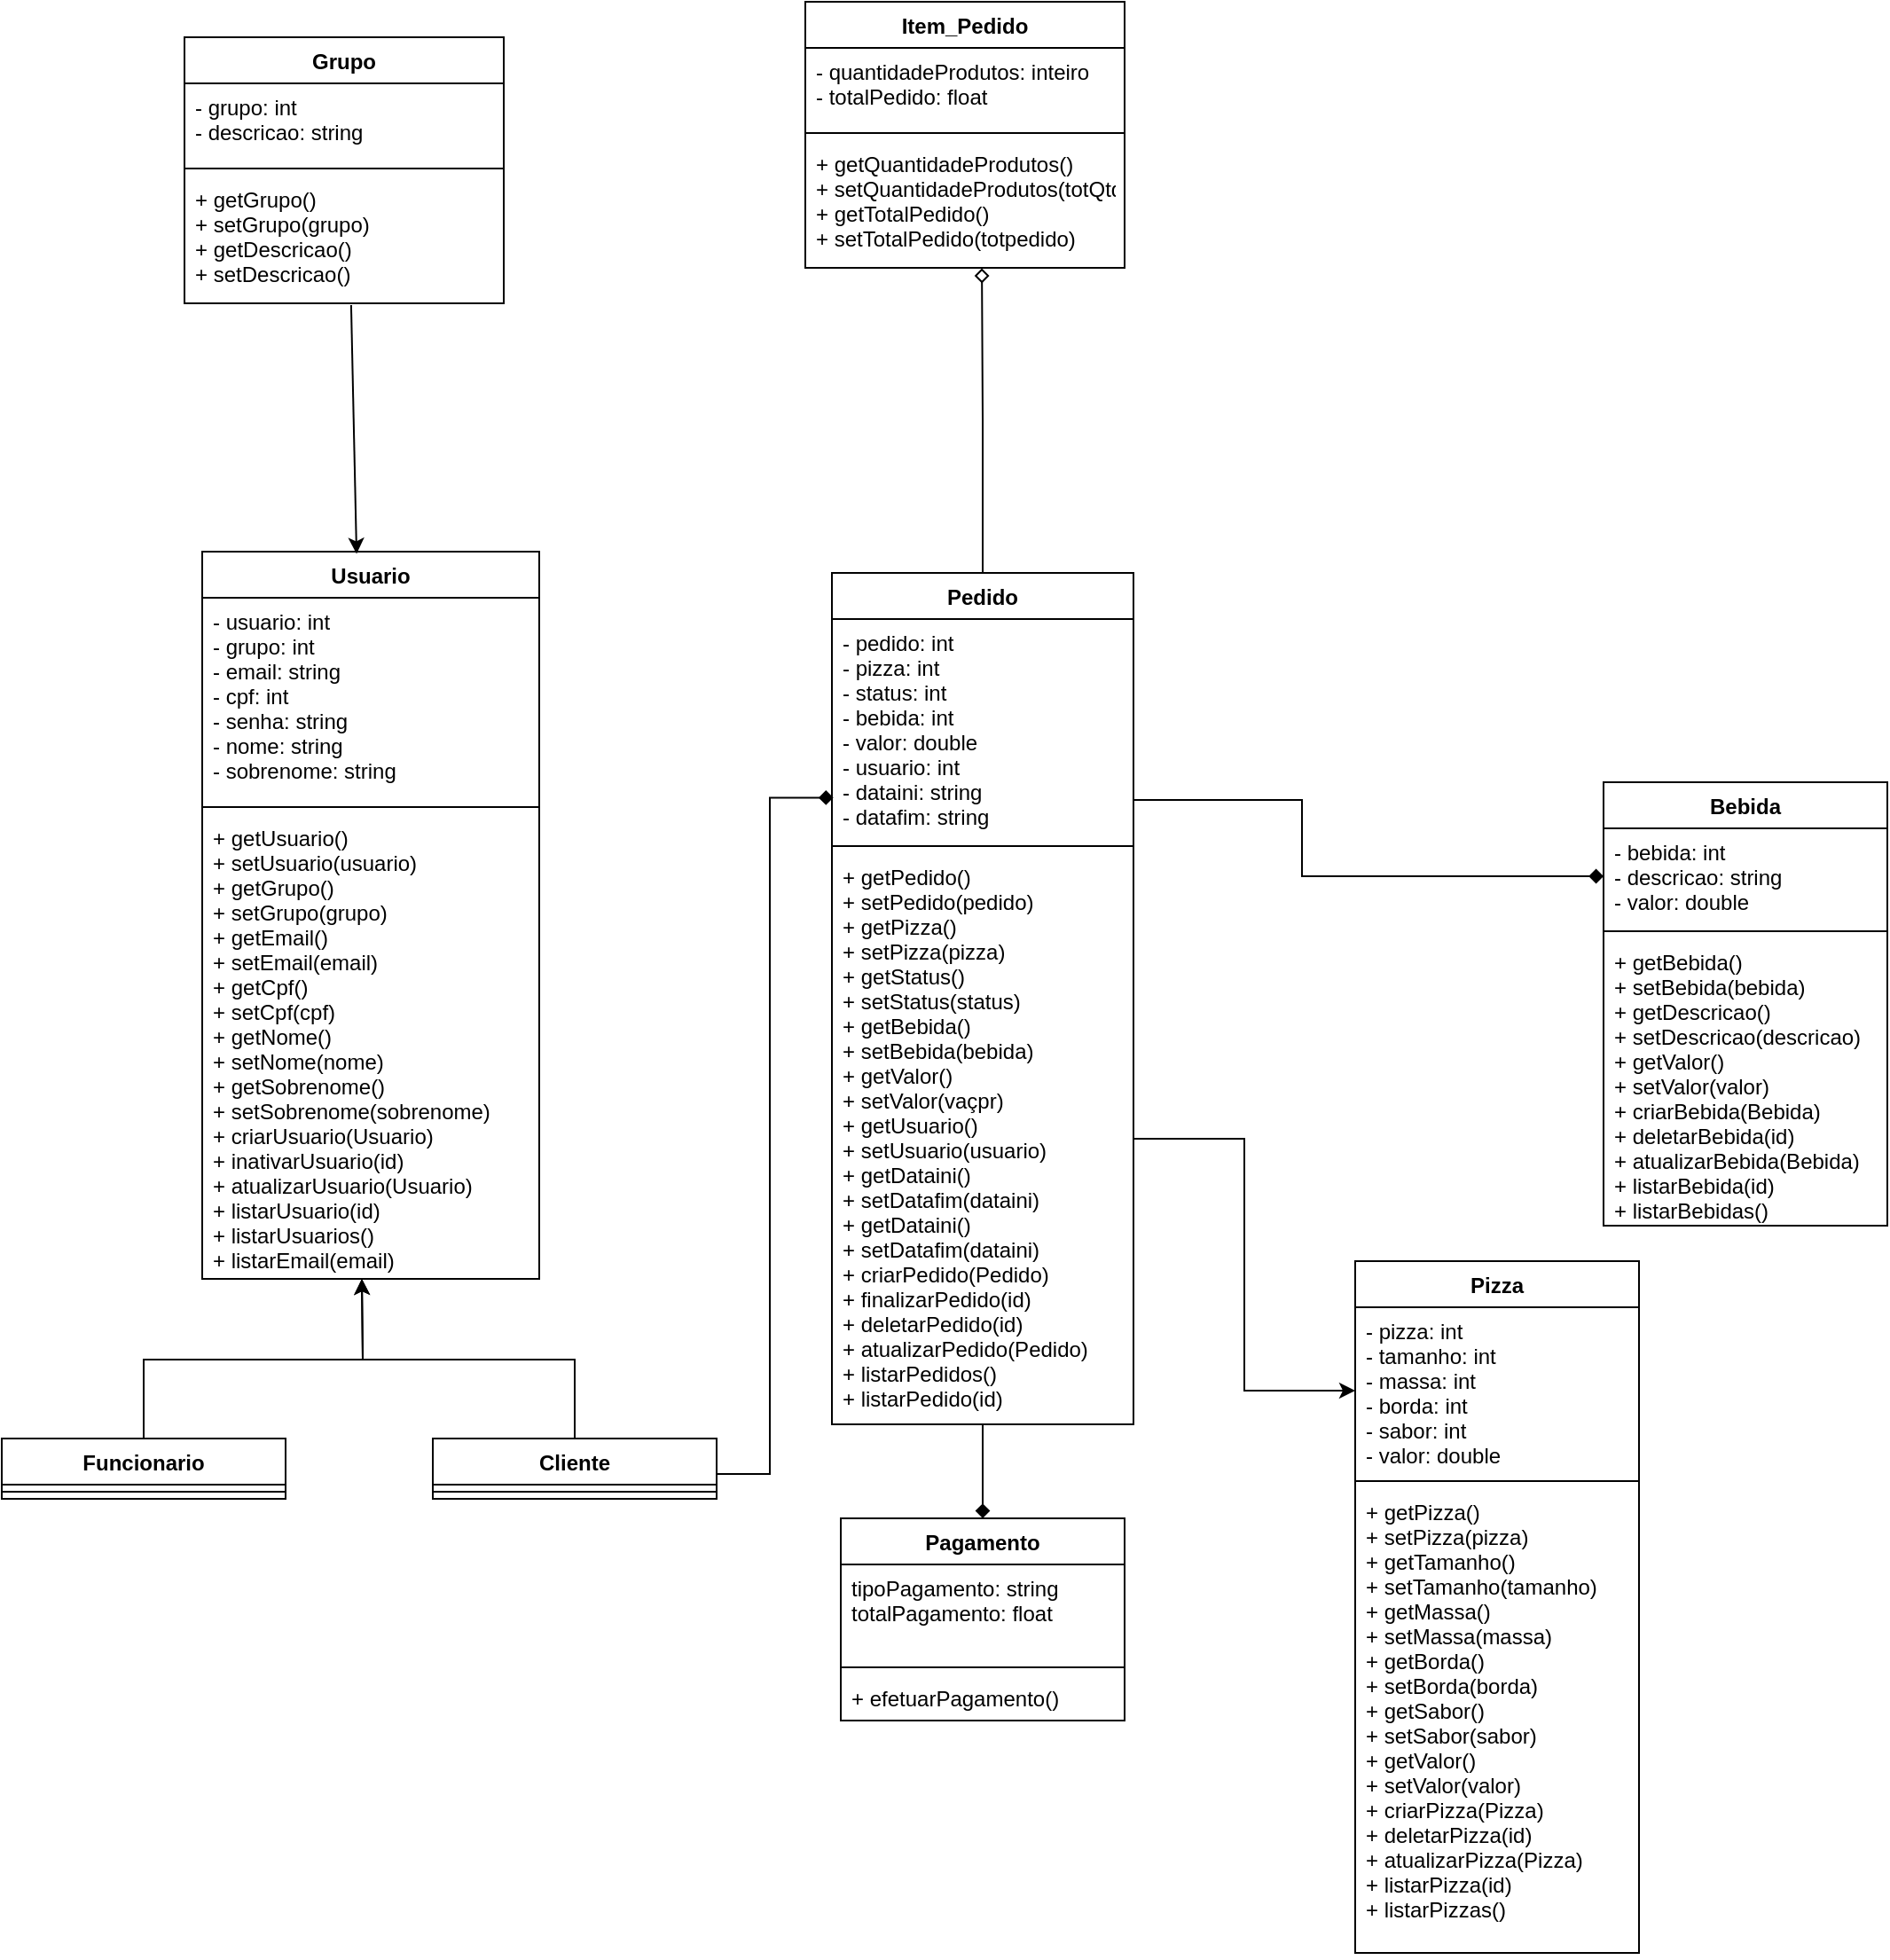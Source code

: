 <mxfile version="18.1.2" type="google"><diagram id="uNNUI7ATE6Mp1Zbf_B03" name="Page-1"><mxGraphModel grid="1" page="1" gridSize="10" guides="1" tooltips="1" connect="1" arrows="1" fold="1" pageScale="1" pageWidth="827" pageHeight="1169" math="0" shadow="0"><root><mxCell id="0"/><mxCell id="1" parent="0"/><mxCell id="0INH4-J0dHs8tc7o4a2D-8" value="Pizza" style="swimlane;fontStyle=1;align=center;verticalAlign=top;childLayout=stackLayout;horizontal=1;startSize=26;horizontalStack=0;resizeParent=1;resizeParentMax=0;resizeLast=0;collapsible=1;marginBottom=0;" vertex="1" parent="1"><mxGeometry x="190" y="440" width="160" height="390" as="geometry"/></mxCell><mxCell id="0INH4-J0dHs8tc7o4a2D-9" value="- pizza: int&#10;- tamanho: int&#10;- massa: int&#10;- borda: int&#10;- sabor: int&#10;- valor: double" style="text;strokeColor=none;fillColor=none;align=left;verticalAlign=top;spacingLeft=4;spacingRight=4;overflow=hidden;rotatable=0;points=[[0,0.5],[1,0.5]];portConstraint=eastwest;" vertex="1" parent="0INH4-J0dHs8tc7o4a2D-8"><mxGeometry y="26" width="160" height="94" as="geometry"/></mxCell><mxCell id="0INH4-J0dHs8tc7o4a2D-10" value="" style="line;strokeWidth=1;fillColor=none;align=left;verticalAlign=middle;spacingTop=-1;spacingLeft=3;spacingRight=3;rotatable=0;labelPosition=right;points=[];portConstraint=eastwest;" vertex="1" parent="0INH4-J0dHs8tc7o4a2D-8"><mxGeometry y="120" width="160" height="8" as="geometry"/></mxCell><mxCell id="0INH4-J0dHs8tc7o4a2D-11" value="+ getPizza()&#10;+ setPizza(pizza)&#10;+ getTamanho()&#10;+ setTamanho(tamanho)&#10;+ getMassa()&#10;+ setMassa(massa)&#10;+ getBorda()&#10;+ setBorda(borda)&#10;+ getSabor()&#10;+ setSabor(sabor)&#10;+ getValor()&#10;+ setValor(valor)&#10;+ criarPizza(Pizza)&#10;+ deletarPizza(id)&#10;+ atualizarPizza(Pizza)&#10;+ listarPizza(id)&#10;+ listarPizzas()&#10;" style="text;strokeColor=none;fillColor=none;align=left;verticalAlign=top;spacingLeft=4;spacingRight=4;overflow=hidden;rotatable=0;points=[[0,0.5],[1,0.5]];portConstraint=eastwest;" vertex="1" parent="0INH4-J0dHs8tc7o4a2D-8"><mxGeometry y="128" width="160" height="262" as="geometry"/></mxCell><mxCell id="0INH4-J0dHs8tc7o4a2D-12" value="Bebida" style="swimlane;fontStyle=1;align=center;verticalAlign=top;childLayout=stackLayout;horizontal=1;startSize=26;horizontalStack=0;resizeParent=1;resizeParentMax=0;resizeLast=0;collapsible=1;marginBottom=0;" vertex="1" parent="1"><mxGeometry x="330" y="170" width="160" height="250" as="geometry"/></mxCell><mxCell id="0INH4-J0dHs8tc7o4a2D-13" value="- bebida: int&#10;- descricao: string&#10;- valor: double" style="text;strokeColor=none;fillColor=none;align=left;verticalAlign=top;spacingLeft=4;spacingRight=4;overflow=hidden;rotatable=0;points=[[0,0.5],[1,0.5]];portConstraint=eastwest;" vertex="1" parent="0INH4-J0dHs8tc7o4a2D-12"><mxGeometry y="26" width="160" height="54" as="geometry"/></mxCell><mxCell id="0INH4-J0dHs8tc7o4a2D-14" value="" style="line;strokeWidth=1;fillColor=none;align=left;verticalAlign=middle;spacingTop=-1;spacingLeft=3;spacingRight=3;rotatable=0;labelPosition=right;points=[];portConstraint=eastwest;" vertex="1" parent="0INH4-J0dHs8tc7o4a2D-12"><mxGeometry y="80" width="160" height="8" as="geometry"/></mxCell><mxCell id="0INH4-J0dHs8tc7o4a2D-15" value="+ getBebida()&#10;+ setBebida(bebida)&#10;+ getDescricao()&#10;+ setDescricao(descricao)&#10;+ getValor()&#10;+ setValor(valor)&#10;+ criarBebida(Bebida)&#10;+ deletarBebida(id)&#10;+ atualizarBebida(Bebida)&#10;+ listarBebida(id)&#10;+ listarBebidas()" style="text;strokeColor=none;fillColor=none;align=left;verticalAlign=top;spacingLeft=4;spacingRight=4;overflow=hidden;rotatable=0;points=[[0,0.5],[1,0.5]];portConstraint=eastwest;" vertex="1" parent="0INH4-J0dHs8tc7o4a2D-12"><mxGeometry y="88" width="160" height="162" as="geometry"/></mxCell><mxCell id="0INH4-J0dHs8tc7o4a2D-50" style="edgeStyle=orthogonalEdgeStyle;rounded=0;orthogonalLoop=1;jettySize=auto;html=1;endArrow=diamond;endFill=1;" edge="1" parent="1" source="0INH4-J0dHs8tc7o4a2D-23" target="0INH4-J0dHs8tc7o4a2D-44"><mxGeometry relative="1" as="geometry"/></mxCell><mxCell id="0INH4-J0dHs8tc7o4a2D-55" style="edgeStyle=orthogonalEdgeStyle;rounded=0;orthogonalLoop=1;jettySize=auto;html=1;entryX=0.553;entryY=1.004;entryDx=0;entryDy=0;entryPerimeter=0;endArrow=diamond;endFill=0;" edge="1" parent="1" source="0INH4-J0dHs8tc7o4a2D-23" target="0INH4-J0dHs8tc7o4a2D-43"><mxGeometry relative="1" as="geometry"/></mxCell><mxCell id="0INH4-J0dHs8tc7o4a2D-23" value="Pedido" style="swimlane;fontStyle=1;align=center;verticalAlign=top;childLayout=stackLayout;horizontal=1;startSize=26;horizontalStack=0;resizeParent=1;resizeParentMax=0;resizeLast=0;collapsible=1;marginBottom=0;" vertex="1" parent="1"><mxGeometry x="-105" y="52" width="170" height="480" as="geometry"/></mxCell><mxCell id="0INH4-J0dHs8tc7o4a2D-24" value="- pedido: int&#10;- pizza: int&#10;- status: int&#10;- bebida: int&#10;- valor: double&#10;- usuario: int&#10;- dataini: string&#10;- datafim: string" style="text;strokeColor=none;fillColor=none;align=left;verticalAlign=top;spacingLeft=4;spacingRight=4;overflow=hidden;rotatable=0;points=[[0,0.5],[1,0.5]];portConstraint=eastwest;" vertex="1" parent="0INH4-J0dHs8tc7o4a2D-23"><mxGeometry y="26" width="170" height="124" as="geometry"/></mxCell><mxCell id="0INH4-J0dHs8tc7o4a2D-25" value="" style="line;strokeWidth=1;fillColor=none;align=left;verticalAlign=middle;spacingTop=-1;spacingLeft=3;spacingRight=3;rotatable=0;labelPosition=right;points=[];portConstraint=eastwest;" vertex="1" parent="0INH4-J0dHs8tc7o4a2D-23"><mxGeometry y="150" width="170" height="8" as="geometry"/></mxCell><mxCell id="0INH4-J0dHs8tc7o4a2D-26" value="+ getPedido()&#10;+ setPedido(pedido)&#10;+ getPizza()&#10;+ setPizza(pizza)&#10;+ getStatus()&#10;+ setStatus(status)&#10;+ getBebida()&#10;+ setBebida(bebida)&#10;+ getValor()&#10;+ setValor(vaçpr)&#10;+ getUsuario()&#10;+ setUsuario(usuario)&#10;+ getDataini()&#10;+ setDatafim(dataini)&#10;+ getDataini()&#10;+ setDatafim(dataini)&#10;+ criarPedido(Pedido)&#10;+ finalizarPedido(id)&#10;+ deletarPedido(id)&#10;+ atualizarPedido(Pedido)&#10;+ listarPedidos()&#10;+ listarPedido(id)" style="text;strokeColor=none;fillColor=none;align=left;verticalAlign=top;spacingLeft=4;spacingRight=4;overflow=hidden;rotatable=0;points=[[0,0.5],[1,0.5]];portConstraint=eastwest;" vertex="1" parent="0INH4-J0dHs8tc7o4a2D-23"><mxGeometry y="158" width="170" height="322" as="geometry"/></mxCell><mxCell id="0INH4-J0dHs8tc7o4a2D-49" style="edgeStyle=orthogonalEdgeStyle;rounded=0;orthogonalLoop=1;jettySize=auto;html=1;entryX=0.005;entryY=0.812;entryDx=0;entryDy=0;entryPerimeter=0;endArrow=diamond;endFill=1;exitX=1;exitY=0.75;exitDx=0;exitDy=0;" edge="1" parent="1" source="QiEAuKDDwHjpX75JdiGA-22" target="0INH4-J0dHs8tc7o4a2D-24"><mxGeometry relative="1" as="geometry"><Array as="points"><mxPoint x="-170" y="560"/><mxPoint x="-140" y="560"/><mxPoint x="-140" y="179"/></Array><mxPoint x="-170" y="579" as="sourcePoint"/></mxGeometry></mxCell><mxCell id="0INH4-J0dHs8tc7o4a2D-28" value="Usuario" style="swimlane;fontStyle=1;align=center;verticalAlign=top;childLayout=stackLayout;horizontal=1;startSize=26;horizontalStack=0;resizeParent=1;resizeParentMax=0;resizeLast=0;collapsible=1;marginBottom=0;" vertex="1" parent="1"><mxGeometry x="-460" y="40" width="190" height="410" as="geometry"/></mxCell><mxCell id="0INH4-J0dHs8tc7o4a2D-29" value="- usuario: int&#10;- grupo: int&#10;- email: string&#10;- cpf: int&#10;- senha: string&#10;- nome: string&#10;- sobrenome: string&#10;&#10;&#10;&#10;" style="text;strokeColor=none;fillColor=none;align=left;verticalAlign=top;spacingLeft=4;spacingRight=4;overflow=hidden;rotatable=0;points=[[0,0.5],[1,0.5]];portConstraint=eastwest;" vertex="1" parent="0INH4-J0dHs8tc7o4a2D-28"><mxGeometry y="26" width="190" height="114" as="geometry"/></mxCell><mxCell id="0INH4-J0dHs8tc7o4a2D-30" value="" style="line;strokeWidth=1;fillColor=none;align=left;verticalAlign=middle;spacingTop=-1;spacingLeft=3;spacingRight=3;rotatable=0;labelPosition=right;points=[];portConstraint=eastwest;" vertex="1" parent="0INH4-J0dHs8tc7o4a2D-28"><mxGeometry y="140" width="190" height="8" as="geometry"/></mxCell><mxCell id="0INH4-J0dHs8tc7o4a2D-31" value="+ getUsuario()&#10;+ setUsuario(usuario)&#10;+ getGrupo()&#10;+ setGrupo(grupo)&#10;+ getEmail()&#10;+ setEmail(email)&#10;+ getCpf()&#10;+ setCpf(cpf)&#10;+ getNome()&#10;+ setNome(nome)&#10;+ getSobrenome()&#10;+ setSobrenome(sobrenome)&#10;+ criarUsuario(Usuario)&#10;+ inativarUsuario(id)&#10;+ atualizarUsuario(Usuario)&#10;+ listarUsuario(id)&#10;+ listarUsuarios()&#10;+ listarEmail(email)" style="text;strokeColor=none;fillColor=none;align=left;verticalAlign=top;spacingLeft=4;spacingRight=4;overflow=hidden;rotatable=0;points=[[0,0.5],[1,0.5]];portConstraint=eastwest;" vertex="1" parent="0INH4-J0dHs8tc7o4a2D-28"><mxGeometry y="148" width="190" height="262" as="geometry"/></mxCell><mxCell id="0INH4-J0dHs8tc7o4a2D-40" value="Item_Pedido" style="swimlane;fontStyle=1;align=center;verticalAlign=top;childLayout=stackLayout;horizontal=1;startSize=26;horizontalStack=0;resizeParent=1;resizeParentMax=0;resizeLast=0;collapsible=1;marginBottom=0;" vertex="1" parent="1"><mxGeometry x="-120" y="-270" width="180" height="150" as="geometry"/></mxCell><mxCell id="0INH4-J0dHs8tc7o4a2D-41" value="- quantidadeProdutos: inteiro&#10;- totalPedido: float" style="text;strokeColor=none;fillColor=none;align=left;verticalAlign=top;spacingLeft=4;spacingRight=4;overflow=hidden;rotatable=0;points=[[0,0.5],[1,0.5]];portConstraint=eastwest;" vertex="1" parent="0INH4-J0dHs8tc7o4a2D-40"><mxGeometry y="26" width="180" height="44" as="geometry"/></mxCell><mxCell id="0INH4-J0dHs8tc7o4a2D-42" value="" style="line;strokeWidth=1;fillColor=none;align=left;verticalAlign=middle;spacingTop=-1;spacingLeft=3;spacingRight=3;rotatable=0;labelPosition=right;points=[];portConstraint=eastwest;" vertex="1" parent="0INH4-J0dHs8tc7o4a2D-40"><mxGeometry y="70" width="180" height="8" as="geometry"/></mxCell><mxCell id="0INH4-J0dHs8tc7o4a2D-43" value="+ getQuantidadeProdutos()&#10;+ setQuantidadeProdutos(totQtdProdutos)&#10;+ getTotalPedido()&#10;+ setTotalPedido(totpedido)" style="text;strokeColor=none;fillColor=none;align=left;verticalAlign=top;spacingLeft=4;spacingRight=4;overflow=hidden;rotatable=0;points=[[0,0.5],[1,0.5]];portConstraint=eastwest;" vertex="1" parent="0INH4-J0dHs8tc7o4a2D-40"><mxGeometry y="78" width="180" height="72" as="geometry"/></mxCell><mxCell id="0INH4-J0dHs8tc7o4a2D-44" value="Pagamento" style="swimlane;fontStyle=1;align=center;verticalAlign=top;childLayout=stackLayout;horizontal=1;startSize=26;horizontalStack=0;resizeParent=1;resizeParentMax=0;resizeLast=0;collapsible=1;marginBottom=0;" vertex="1" parent="1"><mxGeometry x="-100" y="585" width="160" height="114" as="geometry"/></mxCell><mxCell id="0INH4-J0dHs8tc7o4a2D-45" value="tipoPagamento: string&#10;totalPagamento: float" style="text;strokeColor=none;fillColor=none;align=left;verticalAlign=top;spacingLeft=4;spacingRight=4;overflow=hidden;rotatable=0;points=[[0,0.5],[1,0.5]];portConstraint=eastwest;" vertex="1" parent="0INH4-J0dHs8tc7o4a2D-44"><mxGeometry y="26" width="160" height="54" as="geometry"/></mxCell><mxCell id="0INH4-J0dHs8tc7o4a2D-46" value="" style="line;strokeWidth=1;fillColor=none;align=left;verticalAlign=middle;spacingTop=-1;spacingLeft=3;spacingRight=3;rotatable=0;labelPosition=right;points=[];portConstraint=eastwest;" vertex="1" parent="0INH4-J0dHs8tc7o4a2D-44"><mxGeometry y="80" width="160" height="8" as="geometry"/></mxCell><mxCell id="0INH4-J0dHs8tc7o4a2D-47" value="+ efetuarPagamento()" style="text;strokeColor=none;fillColor=none;align=left;verticalAlign=top;spacingLeft=4;spacingRight=4;overflow=hidden;rotatable=0;points=[[0,0.5],[1,0.5]];portConstraint=eastwest;" vertex="1" parent="0INH4-J0dHs8tc7o4a2D-44"><mxGeometry y="88" width="160" height="26" as="geometry"/></mxCell><mxCell id="0INH4-J0dHs8tc7o4a2D-51" style="edgeStyle=orthogonalEdgeStyle;rounded=0;orthogonalLoop=1;jettySize=auto;html=1;endArrow=diamond;endFill=1;entryX=0;entryY=0.5;entryDx=0;entryDy=0;" edge="1" parent="1" source="0INH4-J0dHs8tc7o4a2D-24" target="0INH4-J0dHs8tc7o4a2D-13"><mxGeometry relative="1" as="geometry"><mxPoint x="330" y="140" as="targetPoint"/><Array as="points"><mxPoint x="160" y="180"/><mxPoint x="160" y="223"/></Array></mxGeometry></mxCell><mxCell id="VPHmy1u4wx2R3L2-Oz0D-1" value="" style="edgeStyle=orthogonalEdgeStyle;rounded=0;orthogonalLoop=1;jettySize=auto;html=1;" edge="1" parent="1" source="0INH4-J0dHs8tc7o4a2D-26" target="0INH4-J0dHs8tc7o4a2D-9"><mxGeometry relative="1" as="geometry"/></mxCell><mxCell id="VPHmy1u4wx2R3L2-Oz0D-2" value="Grupo" style="swimlane;fontStyle=1;align=center;verticalAlign=top;childLayout=stackLayout;horizontal=1;startSize=26;horizontalStack=0;resizeParent=1;resizeParentMax=0;resizeLast=0;collapsible=1;marginBottom=0;" vertex="1" parent="1"><mxGeometry x="-470" y="-250" width="180" height="150" as="geometry"/></mxCell><mxCell id="VPHmy1u4wx2R3L2-Oz0D-3" value="- grupo: int&#10;- descricao: string" style="text;strokeColor=none;fillColor=none;align=left;verticalAlign=top;spacingLeft=4;spacingRight=4;overflow=hidden;rotatable=0;points=[[0,0.5],[1,0.5]];portConstraint=eastwest;" vertex="1" parent="VPHmy1u4wx2R3L2-Oz0D-2"><mxGeometry y="26" width="180" height="44" as="geometry"/></mxCell><mxCell id="VPHmy1u4wx2R3L2-Oz0D-4" value="" style="line;strokeWidth=1;fillColor=none;align=left;verticalAlign=middle;spacingTop=-1;spacingLeft=3;spacingRight=3;rotatable=0;labelPosition=right;points=[];portConstraint=eastwest;" vertex="1" parent="VPHmy1u4wx2R3L2-Oz0D-2"><mxGeometry y="70" width="180" height="8" as="geometry"/></mxCell><mxCell id="VPHmy1u4wx2R3L2-Oz0D-5" value="+ getGrupo()&#10;+ setGrupo(grupo)&#10;+ getDescricao()&#10;+ setDescricao()" style="text;strokeColor=none;fillColor=none;align=left;verticalAlign=top;spacingLeft=4;spacingRight=4;overflow=hidden;rotatable=0;points=[[0,0.5],[1,0.5]];portConstraint=eastwest;" vertex="1" parent="VPHmy1u4wx2R3L2-Oz0D-2"><mxGeometry y="78" width="180" height="72" as="geometry"/></mxCell><mxCell id="VPHmy1u4wx2R3L2-Oz0D-6" value="" style="endArrow=classic;html=1;rounded=0;exitX=0.522;exitY=1.014;exitDx=0;exitDy=0;exitPerimeter=0;entryX=0.458;entryY=0.003;entryDx=0;entryDy=0;entryPerimeter=0;" edge="1" parent="1" source="VPHmy1u4wx2R3L2-Oz0D-5" target="0INH4-J0dHs8tc7o4a2D-28"><mxGeometry width="50" height="50" relative="1" as="geometry"><mxPoint x="-330" y="-30" as="sourcePoint"/><mxPoint x="-280" y="-80" as="targetPoint"/></mxGeometry></mxCell><mxCell id="QiEAuKDDwHjpX75JdiGA-10" style="edgeStyle=orthogonalEdgeStyle;rounded=0;orthogonalLoop=1;jettySize=auto;html=1;exitX=0.5;exitY=0;exitDx=0;exitDy=0;" edge="1" parent="1" source="QiEAuKDDwHjpX75JdiGA-22"><mxGeometry relative="1" as="geometry"><mxPoint x="-370" y="450" as="targetPoint"/><mxPoint x="-230" y="520" as="sourcePoint"/></mxGeometry></mxCell><mxCell id="QiEAuKDDwHjpX75JdiGA-11" style="edgeStyle=orthogonalEdgeStyle;rounded=0;orthogonalLoop=1;jettySize=auto;html=1;exitX=0.5;exitY=0;exitDx=0;exitDy=0;" edge="1" parent="1" source="QiEAuKDDwHjpX75JdiGA-18"><mxGeometry relative="1" as="geometry"><mxPoint x="-370" y="450" as="targetPoint"/><mxPoint x="-540" y="520" as="sourcePoint"/></mxGeometry></mxCell><mxCell id="QiEAuKDDwHjpX75JdiGA-18" value="Funcionario" style="swimlane;fontStyle=1;align=center;verticalAlign=top;childLayout=stackLayout;horizontal=1;startSize=26;horizontalStack=0;resizeParent=1;resizeParentMax=0;resizeLast=0;collapsible=1;marginBottom=0;" vertex="1" parent="1"><mxGeometry x="-573" y="540" width="160" height="34" as="geometry"/></mxCell><mxCell id="QiEAuKDDwHjpX75JdiGA-20" value="" style="line;strokeWidth=1;fillColor=none;align=left;verticalAlign=middle;spacingTop=-1;spacingLeft=3;spacingRight=3;rotatable=0;labelPosition=right;points=[];portConstraint=eastwest;" vertex="1" parent="QiEAuKDDwHjpX75JdiGA-18"><mxGeometry y="26" width="160" height="8" as="geometry"/></mxCell><mxCell id="QiEAuKDDwHjpX75JdiGA-22" value="Cliente" style="swimlane;fontStyle=1;align=center;verticalAlign=top;childLayout=stackLayout;horizontal=1;startSize=26;horizontalStack=0;resizeParent=1;resizeParentMax=0;resizeLast=0;collapsible=1;marginBottom=0;" vertex="1" parent="1"><mxGeometry x="-330" y="540" width="160" height="34" as="geometry"/></mxCell><mxCell id="QiEAuKDDwHjpX75JdiGA-24" value="" style="line;strokeWidth=1;fillColor=none;align=left;verticalAlign=middle;spacingTop=-1;spacingLeft=3;spacingRight=3;rotatable=0;labelPosition=right;points=[];portConstraint=eastwest;" vertex="1" parent="QiEAuKDDwHjpX75JdiGA-22"><mxGeometry y="26" width="160" height="8" as="geometry"/></mxCell></root></mxGraphModel></diagram></mxfile>